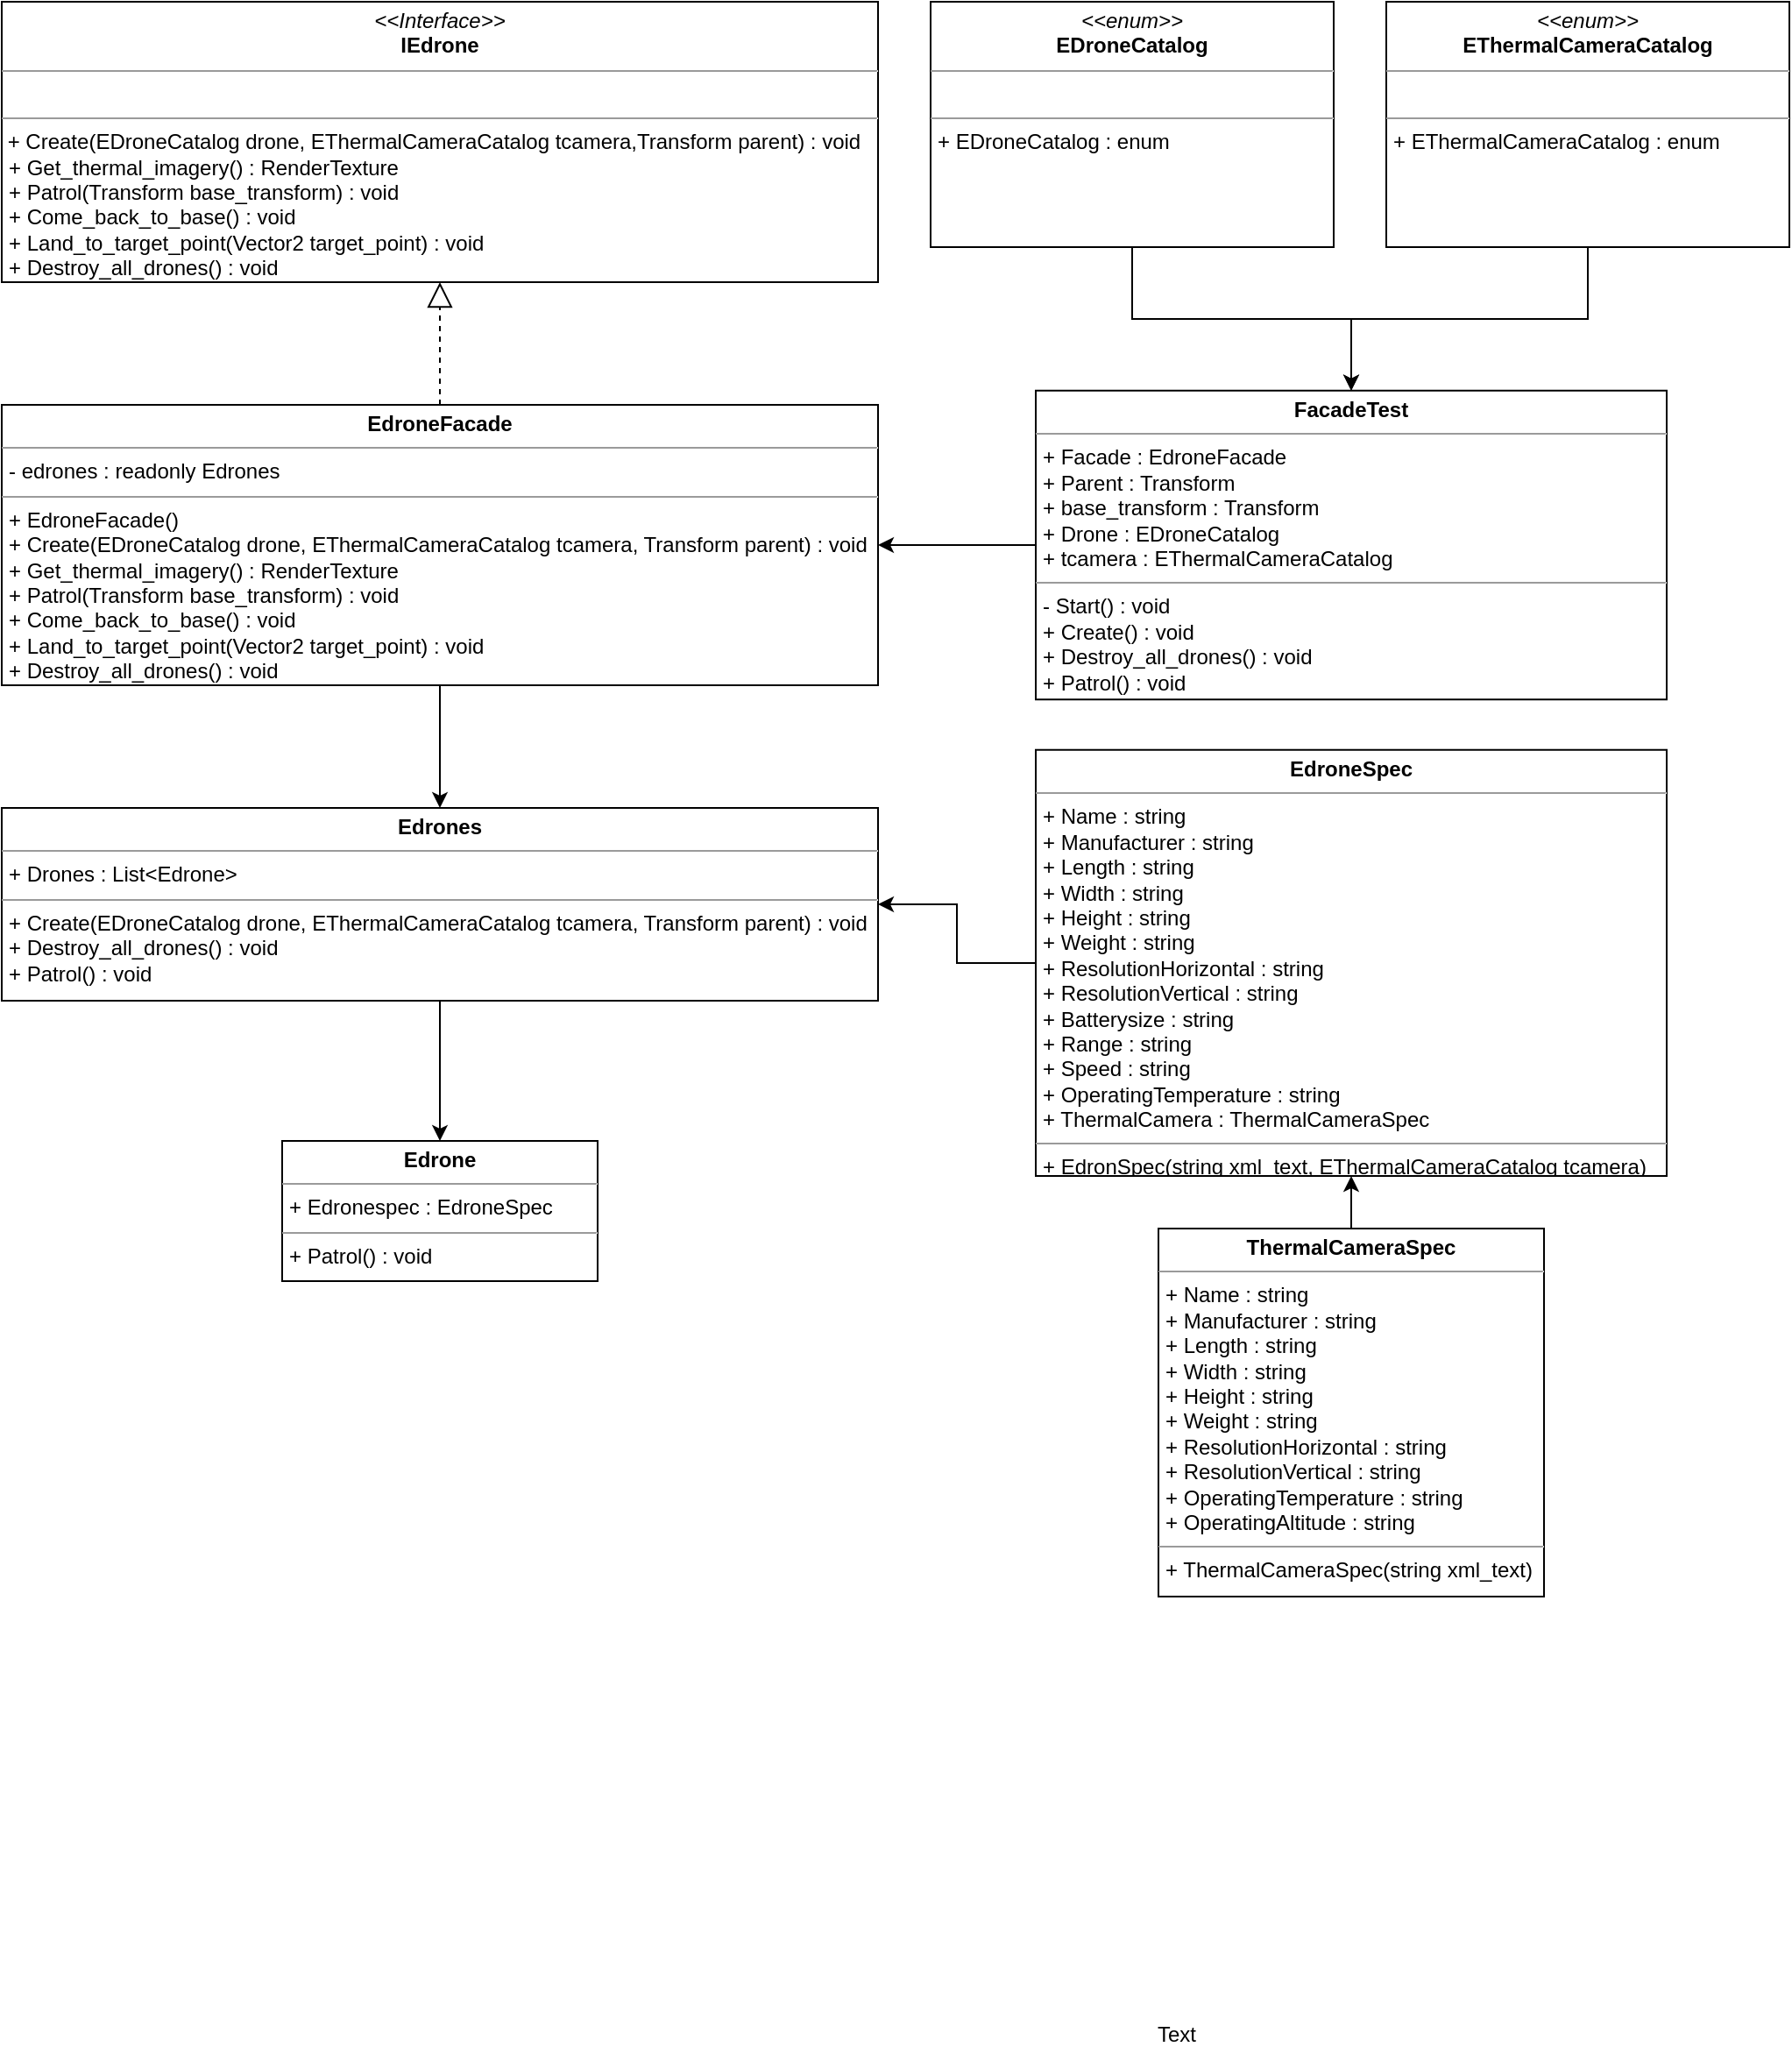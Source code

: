 <mxfile version="13.6.2" type="device"><diagram id="hRQQjHklN0eJmUM1zrc2" name="Page-1"><mxGraphModel dx="702" dy="822" grid="1" gridSize="10" guides="1" tooltips="1" connect="1" arrows="1" fold="1" page="1" pageScale="1" pageWidth="827" pageHeight="1169" math="0" shadow="0"><root><mxCell id="0"/><mxCell id="1" parent="0"/><mxCell id="kgzxhKE3cuRcbEdMDK3o-14" value="" style="endArrow=block;dashed=1;endFill=0;endSize=12;html=1;entryX=0.5;entryY=1;entryDx=0;entryDy=0;exitX=0.5;exitY=0;exitDx=0;exitDy=0;" parent="1" source="kgzxhKE3cuRcbEdMDK3o-29" target="kgzxhKE3cuRcbEdMDK3o-28" edge="1"><mxGeometry width="160" relative="1" as="geometry"><mxPoint x="250" y="395" as="sourcePoint"/><mxPoint x="249.03" y="324.35" as="targetPoint"/></mxGeometry></mxCell><mxCell id="kgzxhKE3cuRcbEdMDK3o-28" value="&lt;p style=&quot;margin: 0px ; margin-top: 4px ; text-align: center&quot;&gt;&lt;i&gt;&amp;lt;&amp;lt;Interface&amp;gt;&amp;gt;&lt;/i&gt;&lt;br&gt;&lt;b&gt;IEdrone&lt;/b&gt;&lt;/p&gt;&lt;hr size=&quot;1&quot;&gt;&lt;p style=&quot;margin: 0px ; margin-left: 4px&quot;&gt;&lt;br&gt;&lt;/p&gt;&lt;hr size=&quot;1&quot;&gt;&lt;p style=&quot;margin: 0px ; margin-left: 4px&quot;&gt;&lt;/p&gt;&amp;nbsp;+ Create(EDroneCatalog drone, EThermalCameraCatalog tcamera,Transform parent&lt;span&gt;) : void&lt;/span&gt;&lt;br&gt;&lt;p style=&quot;margin: 0px ; margin-left: 4px&quot;&gt;+ Get_thermal_imagery() : RenderTexture&lt;/p&gt;&lt;p style=&quot;margin: 0px ; margin-left: 4px&quot;&gt;+ Patrol(Transform base_transform) : void&lt;br&gt;+ Come_back_to_base() : void&lt;/p&gt;&lt;p style=&quot;margin: 0px ; margin-left: 4px&quot;&gt;+ Land_to_target_point(Vector2 target_point) : void&lt;/p&gt;&lt;p style=&quot;margin: 0px ; margin-left: 4px&quot;&gt;+ Destroy_all_drones() : void&lt;/p&gt;" style="verticalAlign=top;align=left;overflow=fill;fontSize=12;fontFamily=Helvetica;html=1;" parent="1" vertex="1"><mxGeometry x="150" width="500" height="160" as="geometry"/></mxCell><mxCell id="r_m_lNnDVUm6qqztSwmZ-8" style="edgeStyle=orthogonalEdgeStyle;rounded=0;orthogonalLoop=1;jettySize=auto;html=1;entryX=0.5;entryY=0;entryDx=0;entryDy=0;" edge="1" parent="1" source="kgzxhKE3cuRcbEdMDK3o-29" target="kgzxhKE3cuRcbEdMDK3o-31"><mxGeometry relative="1" as="geometry"/></mxCell><mxCell id="kgzxhKE3cuRcbEdMDK3o-29" value="&lt;p style=&quot;margin: 0px ; margin-top: 4px ; text-align: center&quot;&gt;&lt;b&gt;EdroneFacade&lt;/b&gt;&lt;/p&gt;&lt;hr size=&quot;1&quot;&gt;&lt;p style=&quot;margin: 0px ; margin-left: 4px&quot;&gt;- edrones : readonly Edrones&lt;/p&gt;&lt;hr size=&quot;1&quot;&gt;&lt;p style=&quot;margin: 0px 0px 0px 4px&quot;&gt;+ EdroneFacade()&lt;br&gt;+ Create(EDroneCatalog drone, EThermalCameraCatalog tcamera, Transform parent) : void&lt;/p&gt;&lt;p style=&quot;margin: 0px 0px 0px 4px&quot;&gt;+ Get_thermal_imagery() : RenderTexture&lt;br&gt;+ Patrol(Transform base_transform) : void&lt;/p&gt;&lt;p style=&quot;margin: 0px 0px 0px 4px&quot;&gt;+ Come_back_to_base() : void&lt;br&gt;+ Land_to_target_point(Vector2 target_point) : void&lt;/p&gt;&lt;p style=&quot;margin: 0px 0px 0px 4px&quot;&gt;+ Destroy_all_drones() : void&lt;/p&gt;" style="verticalAlign=top;align=left;overflow=fill;fontSize=12;fontFamily=Helvetica;html=1;" parent="1" vertex="1"><mxGeometry x="150" y="230" width="500" height="160" as="geometry"/></mxCell><mxCell id="r_m_lNnDVUm6qqztSwmZ-10" style="edgeStyle=orthogonalEdgeStyle;rounded=0;orthogonalLoop=1;jettySize=auto;html=1;entryX=0.5;entryY=0;entryDx=0;entryDy=0;" edge="1" parent="1" source="kgzxhKE3cuRcbEdMDK3o-31" target="r_m_lNnDVUm6qqztSwmZ-9"><mxGeometry relative="1" as="geometry"/></mxCell><mxCell id="kgzxhKE3cuRcbEdMDK3o-31" value="&lt;p style=&quot;margin: 0px ; margin-top: 4px ; text-align: center&quot;&gt;&lt;b&gt;Edrones&lt;/b&gt;&lt;/p&gt;&lt;hr size=&quot;1&quot;&gt;&lt;p style=&quot;margin: 0px ; margin-left: 4px&quot;&gt;&lt;span&gt;+ Drones : List&amp;lt;Edrone&amp;gt;&lt;/span&gt;&lt;br&gt;&lt;/p&gt;&lt;hr size=&quot;1&quot;&gt;&lt;p style=&quot;margin: 0px ; margin-left: 4px&quot;&gt;+ Create(EDroneCatalog drone, EThermalCameraCatalog tcamera, Transform parent) : void&lt;/p&gt;&lt;p style=&quot;margin: 0px ; margin-left: 4px&quot;&gt;+ Destroy_all_drones() : void&lt;/p&gt;&lt;p style=&quot;margin: 0px ; margin-left: 4px&quot;&gt;+ Patrol() : void&lt;/p&gt;&lt;p style=&quot;margin: 0px ; margin-left: 4px&quot;&gt;&lt;br&gt;&lt;/p&gt;&lt;p style=&quot;margin: 0px ; margin-left: 4px&quot;&gt;&lt;br&gt;&lt;/p&gt;&lt;p style=&quot;margin: 0px ; margin-left: 4px&quot;&gt;&lt;br&gt;&lt;/p&gt;&lt;p style=&quot;margin: 0px ; margin-left: 4px&quot;&gt;&lt;br&gt;&lt;/p&gt;" style="verticalAlign=top;align=left;overflow=fill;fontSize=12;fontFamily=Helvetica;html=1;" parent="1" vertex="1"><mxGeometry x="150" y="460" width="500" height="110" as="geometry"/></mxCell><mxCell id="r_m_lNnDVUm6qqztSwmZ-1" value="Text" style="text;html=1;align=center;verticalAlign=middle;resizable=0;points=[];autosize=1;" vertex="1" parent="1"><mxGeometry x="800" y="1150" width="40" height="20" as="geometry"/></mxCell><mxCell id="r_m_lNnDVUm6qqztSwmZ-7" style="edgeStyle=orthogonalEdgeStyle;rounded=0;orthogonalLoop=1;jettySize=auto;html=1;entryX=1;entryY=0.5;entryDx=0;entryDy=0;" edge="1" parent="1" source="r_m_lNnDVUm6qqztSwmZ-2" target="kgzxhKE3cuRcbEdMDK3o-29"><mxGeometry relative="1" as="geometry"/></mxCell><mxCell id="r_m_lNnDVUm6qqztSwmZ-2" value="&lt;p style=&quot;margin: 0px ; margin-top: 4px ; text-align: center&quot;&gt;&lt;b&gt;FacadeTest&lt;/b&gt;&lt;/p&gt;&lt;hr size=&quot;1&quot;&gt;&lt;p style=&quot;margin: 0px ; margin-left: 4px&quot;&gt;+ Facade : EdroneFacade&lt;/p&gt;&lt;p style=&quot;margin: 0px ; margin-left: 4px&quot;&gt;+ Parent : Transform&lt;/p&gt;&lt;p style=&quot;margin: 0px ; margin-left: 4px&quot;&gt;+ base_transform : Transform&lt;/p&gt;&lt;p style=&quot;margin: 0px ; margin-left: 4px&quot;&gt;+ Drone : EDroneCatalog&lt;/p&gt;&lt;p style=&quot;margin: 0px ; margin-left: 4px&quot;&gt;+ tcamera : EThermalCameraCatalog&lt;/p&gt;&lt;hr size=&quot;1&quot;&gt;&lt;p style=&quot;margin: 0px ; margin-left: 4px&quot;&gt;- Start() : void&lt;/p&gt;&lt;p style=&quot;margin: 0px ; margin-left: 4px&quot;&gt;+ Create() : void&lt;/p&gt;&lt;p style=&quot;margin: 0px ; margin-left: 4px&quot;&gt;+ Destroy_all_drones() : void&lt;/p&gt;&lt;p style=&quot;margin: 0px ; margin-left: 4px&quot;&gt;+ Patrol() : void&lt;/p&gt;&lt;p style=&quot;margin: 0px ; margin-left: 4px&quot;&gt;&lt;br&gt;&lt;/p&gt;&lt;p style=&quot;margin: 0px ; margin-left: 4px&quot;&gt;&lt;br&gt;&lt;/p&gt;&lt;p style=&quot;margin: 0px ; margin-left: 4px&quot;&gt;&lt;br&gt;&lt;/p&gt;" style="verticalAlign=top;align=left;overflow=fill;fontSize=12;fontFamily=Helvetica;html=1;" vertex="1" parent="1"><mxGeometry x="740" y="221.88" width="360" height="176.25" as="geometry"/></mxCell><mxCell id="r_m_lNnDVUm6qqztSwmZ-5" style="edgeStyle=orthogonalEdgeStyle;rounded=0;orthogonalLoop=1;jettySize=auto;html=1;entryX=0.5;entryY=0;entryDx=0;entryDy=0;" edge="1" parent="1" source="r_m_lNnDVUm6qqztSwmZ-3" target="r_m_lNnDVUm6qqztSwmZ-2"><mxGeometry relative="1" as="geometry"/></mxCell><mxCell id="r_m_lNnDVUm6qqztSwmZ-3" value="&lt;p style=&quot;margin: 0px ; margin-top: 4px ; text-align: center&quot;&gt;&lt;i&gt;&amp;lt;&amp;lt;enum&amp;gt;&amp;gt;&lt;/i&gt;&lt;br&gt;&lt;b&gt;EDroneCatalog&lt;/b&gt;&lt;br&gt;&lt;/p&gt;&lt;hr size=&quot;1&quot;&gt;&lt;p style=&quot;margin: 0px ; margin-left: 4px&quot;&gt;&lt;br&gt;&lt;/p&gt;&lt;hr size=&quot;1&quot;&gt;&lt;p style=&quot;margin: 0px ; margin-left: 4px&quot;&gt;+ EDroneCatalog : enum&lt;/p&gt;&lt;p style=&quot;margin: 0px ; margin-left: 4px&quot;&gt;&lt;br&gt;&lt;/p&gt;&lt;p style=&quot;margin: 0px ; margin-left: 4px&quot;&gt;&lt;br&gt;&lt;/p&gt;&lt;p style=&quot;margin: 0px ; margin-left: 4px&quot;&gt;&lt;br&gt;&lt;/p&gt;&lt;p style=&quot;margin: 0px ; margin-left: 4px&quot;&gt;&lt;br&gt;&lt;/p&gt;&lt;p style=&quot;margin: 0px ; margin-left: 4px&quot;&gt;&lt;br&gt;&lt;/p&gt;" style="verticalAlign=top;align=left;overflow=fill;fontSize=12;fontFamily=Helvetica;html=1;" vertex="1" parent="1"><mxGeometry x="680" width="230" height="140" as="geometry"/></mxCell><mxCell id="r_m_lNnDVUm6qqztSwmZ-6" style="edgeStyle=orthogonalEdgeStyle;rounded=0;orthogonalLoop=1;jettySize=auto;html=1;entryX=0.5;entryY=0;entryDx=0;entryDy=0;" edge="1" parent="1" source="r_m_lNnDVUm6qqztSwmZ-4" target="r_m_lNnDVUm6qqztSwmZ-2"><mxGeometry relative="1" as="geometry"/></mxCell><mxCell id="r_m_lNnDVUm6qqztSwmZ-4" value="&lt;p style=&quot;margin: 0px ; margin-top: 4px ; text-align: center&quot;&gt;&lt;i&gt;&amp;lt;&amp;lt;enum&amp;gt;&amp;gt;&lt;/i&gt;&lt;br&gt;&lt;b&gt;EThermalCameraCatalog&lt;/b&gt;&lt;br&gt;&lt;/p&gt;&lt;hr size=&quot;1&quot;&gt;&lt;p style=&quot;margin: 0px ; margin-left: 4px&quot;&gt;&lt;br&gt;&lt;/p&gt;&lt;hr size=&quot;1&quot;&gt;&lt;p style=&quot;margin: 0px ; margin-left: 4px&quot;&gt;+ EThermalCameraCatalog : enum&lt;/p&gt;&lt;p style=&quot;margin: 0px ; margin-left: 4px&quot;&gt;&lt;br&gt;&lt;/p&gt;&lt;p style=&quot;margin: 0px ; margin-left: 4px&quot;&gt;&lt;br&gt;&lt;/p&gt;&lt;p style=&quot;margin: 0px ; margin-left: 4px&quot;&gt;&lt;br&gt;&lt;/p&gt;&lt;p style=&quot;margin: 0px ; margin-left: 4px&quot;&gt;&lt;br&gt;&lt;/p&gt;&lt;p style=&quot;margin: 0px ; margin-left: 4px&quot;&gt;&lt;br&gt;&lt;/p&gt;" style="verticalAlign=top;align=left;overflow=fill;fontSize=12;fontFamily=Helvetica;html=1;" vertex="1" parent="1"><mxGeometry x="940" width="230" height="140" as="geometry"/></mxCell><mxCell id="r_m_lNnDVUm6qqztSwmZ-9" value="&lt;p style=&quot;margin: 0px ; margin-top: 4px ; text-align: center&quot;&gt;&lt;b&gt;Edrone&lt;/b&gt;&lt;/p&gt;&lt;hr size=&quot;1&quot;&gt;&lt;p style=&quot;margin: 0px ; margin-left: 4px&quot;&gt;&lt;span&gt;+ Edronespec : EdroneSpec&lt;/span&gt;&lt;br&gt;&lt;/p&gt;&lt;hr size=&quot;1&quot;&gt;&lt;p style=&quot;margin: 0px ; margin-left: 4px&quot;&gt;+ Patrol() : void&lt;/p&gt;&lt;p style=&quot;margin: 0px ; margin-left: 4px&quot;&gt;&lt;br&gt;&lt;/p&gt;&lt;p style=&quot;margin: 0px ; margin-left: 4px&quot;&gt;&lt;br&gt;&lt;/p&gt;&lt;p style=&quot;margin: 0px ; margin-left: 4px&quot;&gt;&lt;br&gt;&lt;/p&gt;&lt;p style=&quot;margin: 0px ; margin-left: 4px&quot;&gt;&lt;br&gt;&lt;/p&gt;" style="verticalAlign=top;align=left;overflow=fill;fontSize=12;fontFamily=Helvetica;html=1;" vertex="1" parent="1"><mxGeometry x="310" y="650" width="180" height="80" as="geometry"/></mxCell><mxCell id="r_m_lNnDVUm6qqztSwmZ-17" style="edgeStyle=orthogonalEdgeStyle;rounded=0;orthogonalLoop=1;jettySize=auto;html=1;entryX=1;entryY=0.5;entryDx=0;entryDy=0;" edge="1" parent="1" source="r_m_lNnDVUm6qqztSwmZ-11" target="kgzxhKE3cuRcbEdMDK3o-31"><mxGeometry relative="1" as="geometry"/></mxCell><mxCell id="r_m_lNnDVUm6qqztSwmZ-11" value="&lt;p style=&quot;margin: 0px ; margin-top: 4px ; text-align: center&quot;&gt;&lt;b&gt;EdroneSpec&lt;/b&gt;&lt;/p&gt;&lt;hr size=&quot;1&quot;&gt;&lt;p style=&quot;margin: 0px ; margin-left: 4px&quot;&gt;+ Name : string&lt;/p&gt;&lt;p style=&quot;margin: 0px ; margin-left: 4px&quot;&gt;+ Manufacturer : string&lt;/p&gt;&lt;p style=&quot;margin: 0px ; margin-left: 4px&quot;&gt;+ Length : string&lt;/p&gt;&lt;p style=&quot;margin: 0px ; margin-left: 4px&quot;&gt;+ Width : string&lt;/p&gt;&lt;p style=&quot;margin: 0px ; margin-left: 4px&quot;&gt;+ Height : string&lt;/p&gt;&lt;p style=&quot;margin: 0px ; margin-left: 4px&quot;&gt;+ Weight : string&lt;/p&gt;&lt;p style=&quot;margin: 0px ; margin-left: 4px&quot;&gt;+ ResolutionHorizontal : string&lt;/p&gt;&lt;p style=&quot;margin: 0px ; margin-left: 4px&quot;&gt;+ ResolutionVertical : string&lt;/p&gt;&lt;p style=&quot;margin: 0px ; margin-left: 4px&quot;&gt;+ Batterysize : string&lt;/p&gt;&lt;p style=&quot;margin: 0px ; margin-left: 4px&quot;&gt;+ Range : string&lt;/p&gt;&lt;p style=&quot;margin: 0px ; margin-left: 4px&quot;&gt;+ Speed : string&lt;/p&gt;&lt;p style=&quot;margin: 0px ; margin-left: 4px&quot;&gt;+ OperatingTemperature : string&lt;/p&gt;&lt;p style=&quot;margin: 0px ; margin-left: 4px&quot;&gt;+ ThermalCamera : ThermalCameraSpec&lt;/p&gt;&lt;hr size=&quot;1&quot;&gt;&lt;p style=&quot;margin: 0px ; margin-left: 4px&quot;&gt;+ EdronSpec(string xml_text, EThermalCameraCatalog tcamera)&lt;/p&gt;&lt;p style=&quot;margin: 0px ; margin-left: 4px&quot;&gt;&lt;br&gt;&lt;/p&gt;&lt;p style=&quot;margin: 0px ; margin-left: 4px&quot;&gt;&lt;br&gt;&lt;/p&gt;&lt;p style=&quot;margin: 0px ; margin-left: 4px&quot;&gt;&lt;br&gt;&lt;/p&gt;" style="verticalAlign=top;align=left;overflow=fill;fontSize=12;fontFamily=Helvetica;html=1;" vertex="1" parent="1"><mxGeometry x="740" y="426.87" width="360" height="243.13" as="geometry"/></mxCell><mxCell id="r_m_lNnDVUm6qqztSwmZ-16" style="edgeStyle=orthogonalEdgeStyle;rounded=0;orthogonalLoop=1;jettySize=auto;html=1;entryX=0.5;entryY=1;entryDx=0;entryDy=0;" edge="1" parent="1" source="r_m_lNnDVUm6qqztSwmZ-12" target="r_m_lNnDVUm6qqztSwmZ-11"><mxGeometry relative="1" as="geometry"/></mxCell><mxCell id="r_m_lNnDVUm6qqztSwmZ-12" value="&lt;p style=&quot;margin: 0px ; margin-top: 4px ; text-align: center&quot;&gt;&lt;b&gt;ThermalCameraSpec&lt;/b&gt;&lt;/p&gt;&lt;hr size=&quot;1&quot;&gt;&lt;p style=&quot;margin: 0px ; margin-left: 4px&quot;&gt;+ Name : string&lt;/p&gt;&lt;p style=&quot;margin: 0px ; margin-left: 4px&quot;&gt;+ Manufacturer : string&lt;/p&gt;&lt;p style=&quot;margin: 0px ; margin-left: 4px&quot;&gt;+ Length : string&lt;/p&gt;&lt;p style=&quot;margin: 0px ; margin-left: 4px&quot;&gt;+ Width : string&lt;/p&gt;&lt;p style=&quot;margin: 0px ; margin-left: 4px&quot;&gt;+ Height : string&lt;/p&gt;&lt;p style=&quot;margin: 0px ; margin-left: 4px&quot;&gt;+ Weight : string&lt;/p&gt;&lt;p style=&quot;margin: 0px ; margin-left: 4px&quot;&gt;+ ResolutionHorizontal : string&lt;/p&gt;&lt;p style=&quot;margin: 0px ; margin-left: 4px&quot;&gt;+ ResolutionVertical : string&lt;/p&gt;&lt;p style=&quot;margin: 0px ; margin-left: 4px&quot;&gt;+ OperatingTemperature : string&lt;/p&gt;&lt;p style=&quot;margin: 0px ; margin-left: 4px&quot;&gt;+ OperatingAltitude : string&lt;/p&gt;&lt;hr size=&quot;1&quot;&gt;&lt;p style=&quot;margin: 0px ; margin-left: 4px&quot;&gt;+ ThermalCameraSpec(string xml_text)&lt;/p&gt;&lt;p style=&quot;margin: 0px ; margin-left: 4px&quot;&gt;&lt;br&gt;&lt;/p&gt;&lt;p style=&quot;margin: 0px ; margin-left: 4px&quot;&gt;&lt;br&gt;&lt;/p&gt;&lt;p style=&quot;margin: 0px ; margin-left: 4px&quot;&gt;&lt;br&gt;&lt;/p&gt;" style="verticalAlign=top;align=left;overflow=fill;fontSize=12;fontFamily=Helvetica;html=1;" vertex="1" parent="1"><mxGeometry x="810" y="700" width="220" height="210" as="geometry"/></mxCell></root></mxGraphModel></diagram></mxfile>